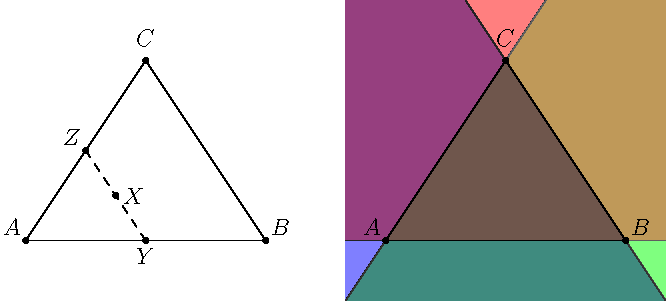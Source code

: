usepackage("asycolors");

picture basePicture;
currentpicture = basePicture;
unitsize(30);
pair[] tri = {(0,0),(4,0),(2,3)};
draw(tri[1]--tri[2]--tri[0]--cycle);
dot("$A$",tri[0],NW);
dot("$B$",tri[1],NE);
dot("$C$",tri[2],2*N);

picture pic1;
unitsize(pic1,30);
pic1.add(basePicture);
currentpicture=pic1;
pair Y = midpoint(tri[0]--tri[1]);
pair Z = midpoint(tri[0]--tri[2]);
pair X = midpoint(Y--Z);
dot("$Y$",Y,S);
dot("$Z$",Z,NW);
dot("$X$",X);
draw(Y--Z,p=dashed);

picture pic2;
unitsize(pic2,30);
currentpicture=pic2;

pair Abot = extension(tri[0],tri[2],(0,-1),(1,-1));
pair Aleft = extension(Abot,Abot+(0,1),tri[0],tri[1]);
pair Bbot = extension(tri[1],tri[2],(0,-1),(1,-1));
pair Bright = extension(Bbot,Bbot+(0,1),tri[0],tri[1]);
pair Cright = extension(tri[0],tri[2],tri[2]+(0,1),tri[2]+(1,1));
pair Cleft = extension(tri[1],tri[2],tri[2]+(0,1),tri[2]+(1,1));
draw(tri[0]--Abot);
draw(tri[0]--Aleft);
draw(tri[1]--Bbot);
draw(tri[1]--Bright);
draw(tri[2]--Cleft);
draw(tri[2]--Cright);

//currentpen = red;
pen halflightgreen = opacity(0.5)+lightgrey;
pen halfdarkgreen = opacity(0.5)+darkgrey;
pen halflightred = opacity(0.5)+lightgrey;
pen halfdarkred = opacity(0.5)+darkgrey;
pen halflightblue = opacity(0.5)+lightgrey;
pen halfdarkblue = opacity(0.5)+darkgrey;

halfdarkgreen = halflightgreen;
halfdarkred = halflightred;
halfdarkblue = halflightblue;

pair topright=extension(Bbot,Bright,Cleft,Cright);
pair topleft =extension(Abot,Aleft,Cleft,Cright);

pair tangent = tri[0]-tri[2];
pair normalac = (-tangent.y,tangent.x);

tangent = tri[2]-tri[1];
pair normalbc = (-tangent.y,tangent.x);

string b="Luminosity";
fill(Aleft--Bright--topright--topleft--cycle,opacity(0.5,blend=b)+red);
fill(Abot--Cright--topright--Bbot--cycle,opacity(0.5,blend=b)+green);
fill(Bbot--Cleft--topleft--Abot--cycle,opacity(0.5,blend=b)+blue);

pic2.add(basePicture);
add(pic2,pic1.fit(),(-6,0));

shipout(format="pdf");

